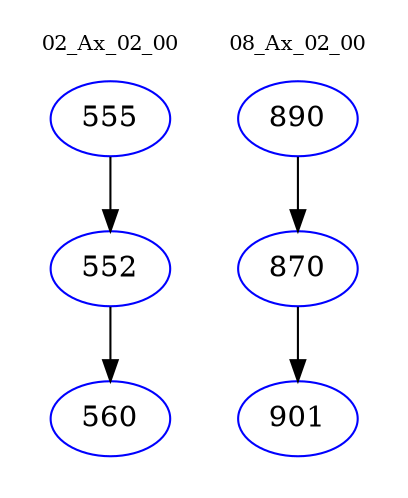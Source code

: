 digraph{
subgraph cluster_0 {
color = white
label = "02_Ax_02_00";
fontsize=10;
T0_555 [label="555", color="blue"]
T0_555 -> T0_552 [color="black"]
T0_552 [label="552", color="blue"]
T0_552 -> T0_560 [color="black"]
T0_560 [label="560", color="blue"]
}
subgraph cluster_1 {
color = white
label = "08_Ax_02_00";
fontsize=10;
T1_890 [label="890", color="blue"]
T1_890 -> T1_870 [color="black"]
T1_870 [label="870", color="blue"]
T1_870 -> T1_901 [color="black"]
T1_901 [label="901", color="blue"]
}
}
